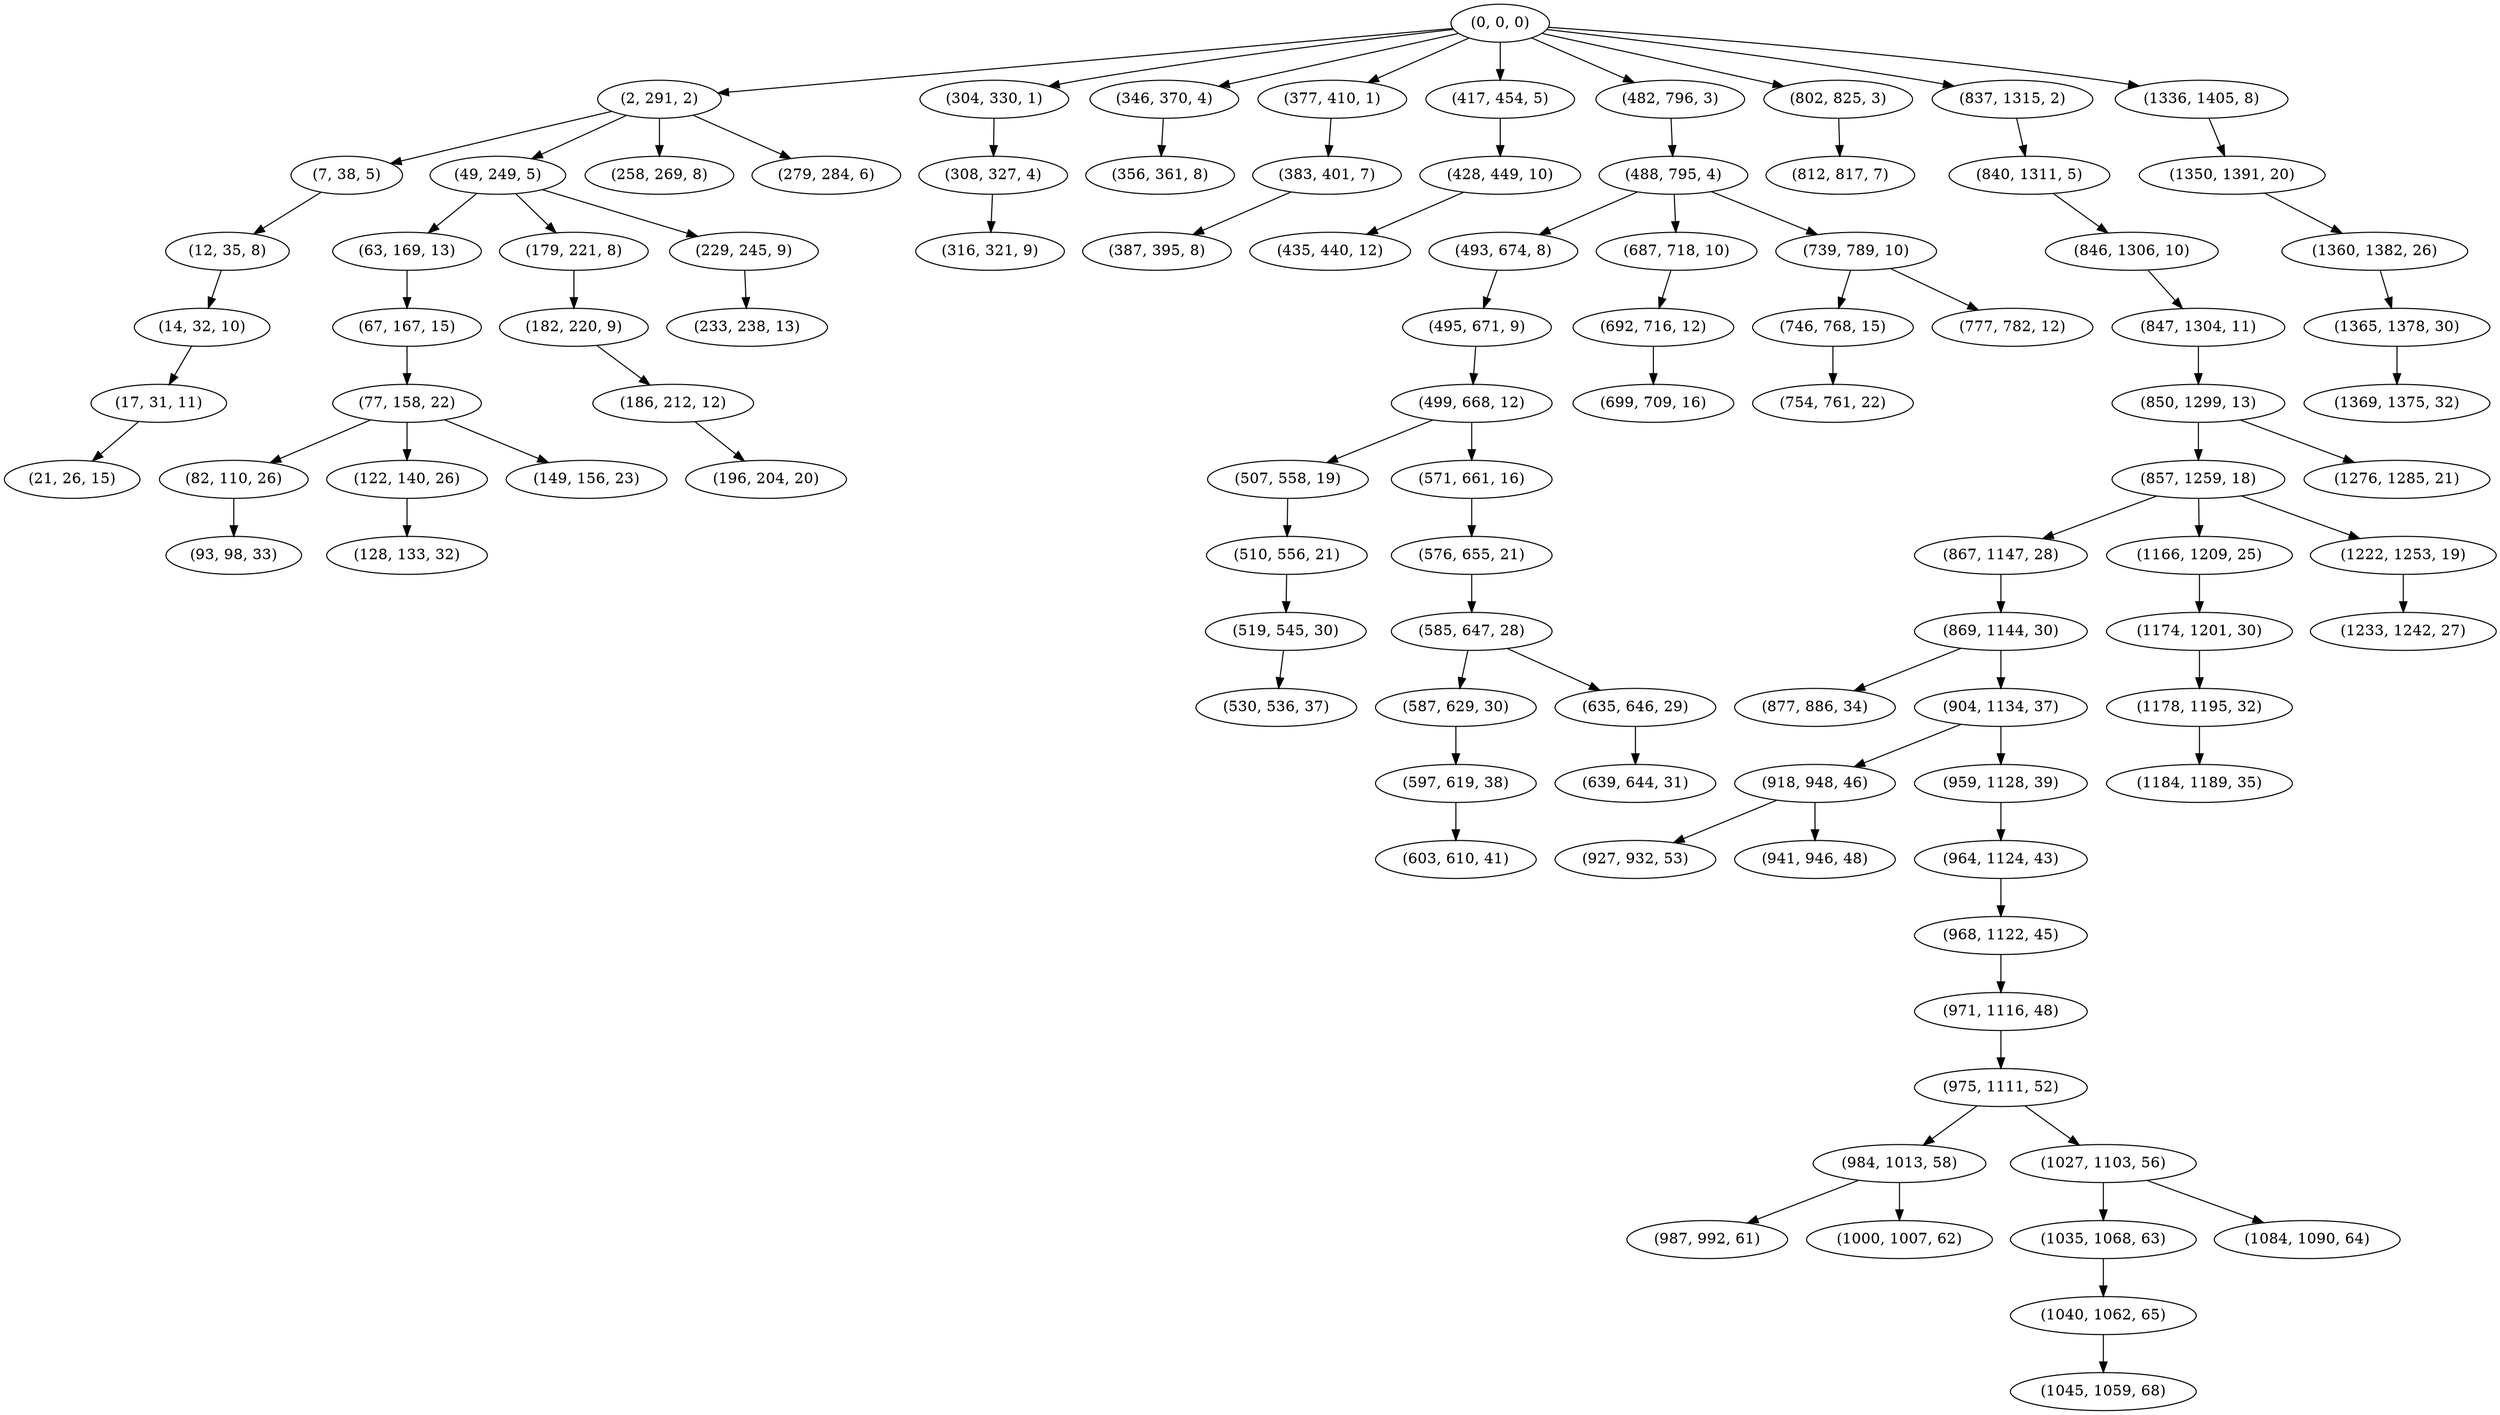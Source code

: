 digraph tree {
    "(0, 0, 0)";
    "(2, 291, 2)";
    "(7, 38, 5)";
    "(12, 35, 8)";
    "(14, 32, 10)";
    "(17, 31, 11)";
    "(21, 26, 15)";
    "(49, 249, 5)";
    "(63, 169, 13)";
    "(67, 167, 15)";
    "(77, 158, 22)";
    "(82, 110, 26)";
    "(93, 98, 33)";
    "(122, 140, 26)";
    "(128, 133, 32)";
    "(149, 156, 23)";
    "(179, 221, 8)";
    "(182, 220, 9)";
    "(186, 212, 12)";
    "(196, 204, 20)";
    "(229, 245, 9)";
    "(233, 238, 13)";
    "(258, 269, 8)";
    "(279, 284, 6)";
    "(304, 330, 1)";
    "(308, 327, 4)";
    "(316, 321, 9)";
    "(346, 370, 4)";
    "(356, 361, 8)";
    "(377, 410, 1)";
    "(383, 401, 7)";
    "(387, 395, 8)";
    "(417, 454, 5)";
    "(428, 449, 10)";
    "(435, 440, 12)";
    "(482, 796, 3)";
    "(488, 795, 4)";
    "(493, 674, 8)";
    "(495, 671, 9)";
    "(499, 668, 12)";
    "(507, 558, 19)";
    "(510, 556, 21)";
    "(519, 545, 30)";
    "(530, 536, 37)";
    "(571, 661, 16)";
    "(576, 655, 21)";
    "(585, 647, 28)";
    "(587, 629, 30)";
    "(597, 619, 38)";
    "(603, 610, 41)";
    "(635, 646, 29)";
    "(639, 644, 31)";
    "(687, 718, 10)";
    "(692, 716, 12)";
    "(699, 709, 16)";
    "(739, 789, 10)";
    "(746, 768, 15)";
    "(754, 761, 22)";
    "(777, 782, 12)";
    "(802, 825, 3)";
    "(812, 817, 7)";
    "(837, 1315, 2)";
    "(840, 1311, 5)";
    "(846, 1306, 10)";
    "(847, 1304, 11)";
    "(850, 1299, 13)";
    "(857, 1259, 18)";
    "(867, 1147, 28)";
    "(869, 1144, 30)";
    "(877, 886, 34)";
    "(904, 1134, 37)";
    "(918, 948, 46)";
    "(927, 932, 53)";
    "(941, 946, 48)";
    "(959, 1128, 39)";
    "(964, 1124, 43)";
    "(968, 1122, 45)";
    "(971, 1116, 48)";
    "(975, 1111, 52)";
    "(984, 1013, 58)";
    "(987, 992, 61)";
    "(1000, 1007, 62)";
    "(1027, 1103, 56)";
    "(1035, 1068, 63)";
    "(1040, 1062, 65)";
    "(1045, 1059, 68)";
    "(1084, 1090, 64)";
    "(1166, 1209, 25)";
    "(1174, 1201, 30)";
    "(1178, 1195, 32)";
    "(1184, 1189, 35)";
    "(1222, 1253, 19)";
    "(1233, 1242, 27)";
    "(1276, 1285, 21)";
    "(1336, 1405, 8)";
    "(1350, 1391, 20)";
    "(1360, 1382, 26)";
    "(1365, 1378, 30)";
    "(1369, 1375, 32)";
    "(0, 0, 0)" -> "(2, 291, 2)";
    "(0, 0, 0)" -> "(304, 330, 1)";
    "(0, 0, 0)" -> "(346, 370, 4)";
    "(0, 0, 0)" -> "(377, 410, 1)";
    "(0, 0, 0)" -> "(417, 454, 5)";
    "(0, 0, 0)" -> "(482, 796, 3)";
    "(0, 0, 0)" -> "(802, 825, 3)";
    "(0, 0, 0)" -> "(837, 1315, 2)";
    "(0, 0, 0)" -> "(1336, 1405, 8)";
    "(2, 291, 2)" -> "(7, 38, 5)";
    "(2, 291, 2)" -> "(49, 249, 5)";
    "(2, 291, 2)" -> "(258, 269, 8)";
    "(2, 291, 2)" -> "(279, 284, 6)";
    "(7, 38, 5)" -> "(12, 35, 8)";
    "(12, 35, 8)" -> "(14, 32, 10)";
    "(14, 32, 10)" -> "(17, 31, 11)";
    "(17, 31, 11)" -> "(21, 26, 15)";
    "(49, 249, 5)" -> "(63, 169, 13)";
    "(49, 249, 5)" -> "(179, 221, 8)";
    "(49, 249, 5)" -> "(229, 245, 9)";
    "(63, 169, 13)" -> "(67, 167, 15)";
    "(67, 167, 15)" -> "(77, 158, 22)";
    "(77, 158, 22)" -> "(82, 110, 26)";
    "(77, 158, 22)" -> "(122, 140, 26)";
    "(77, 158, 22)" -> "(149, 156, 23)";
    "(82, 110, 26)" -> "(93, 98, 33)";
    "(122, 140, 26)" -> "(128, 133, 32)";
    "(179, 221, 8)" -> "(182, 220, 9)";
    "(182, 220, 9)" -> "(186, 212, 12)";
    "(186, 212, 12)" -> "(196, 204, 20)";
    "(229, 245, 9)" -> "(233, 238, 13)";
    "(304, 330, 1)" -> "(308, 327, 4)";
    "(308, 327, 4)" -> "(316, 321, 9)";
    "(346, 370, 4)" -> "(356, 361, 8)";
    "(377, 410, 1)" -> "(383, 401, 7)";
    "(383, 401, 7)" -> "(387, 395, 8)";
    "(417, 454, 5)" -> "(428, 449, 10)";
    "(428, 449, 10)" -> "(435, 440, 12)";
    "(482, 796, 3)" -> "(488, 795, 4)";
    "(488, 795, 4)" -> "(493, 674, 8)";
    "(488, 795, 4)" -> "(687, 718, 10)";
    "(488, 795, 4)" -> "(739, 789, 10)";
    "(493, 674, 8)" -> "(495, 671, 9)";
    "(495, 671, 9)" -> "(499, 668, 12)";
    "(499, 668, 12)" -> "(507, 558, 19)";
    "(499, 668, 12)" -> "(571, 661, 16)";
    "(507, 558, 19)" -> "(510, 556, 21)";
    "(510, 556, 21)" -> "(519, 545, 30)";
    "(519, 545, 30)" -> "(530, 536, 37)";
    "(571, 661, 16)" -> "(576, 655, 21)";
    "(576, 655, 21)" -> "(585, 647, 28)";
    "(585, 647, 28)" -> "(587, 629, 30)";
    "(585, 647, 28)" -> "(635, 646, 29)";
    "(587, 629, 30)" -> "(597, 619, 38)";
    "(597, 619, 38)" -> "(603, 610, 41)";
    "(635, 646, 29)" -> "(639, 644, 31)";
    "(687, 718, 10)" -> "(692, 716, 12)";
    "(692, 716, 12)" -> "(699, 709, 16)";
    "(739, 789, 10)" -> "(746, 768, 15)";
    "(739, 789, 10)" -> "(777, 782, 12)";
    "(746, 768, 15)" -> "(754, 761, 22)";
    "(802, 825, 3)" -> "(812, 817, 7)";
    "(837, 1315, 2)" -> "(840, 1311, 5)";
    "(840, 1311, 5)" -> "(846, 1306, 10)";
    "(846, 1306, 10)" -> "(847, 1304, 11)";
    "(847, 1304, 11)" -> "(850, 1299, 13)";
    "(850, 1299, 13)" -> "(857, 1259, 18)";
    "(850, 1299, 13)" -> "(1276, 1285, 21)";
    "(857, 1259, 18)" -> "(867, 1147, 28)";
    "(857, 1259, 18)" -> "(1166, 1209, 25)";
    "(857, 1259, 18)" -> "(1222, 1253, 19)";
    "(867, 1147, 28)" -> "(869, 1144, 30)";
    "(869, 1144, 30)" -> "(877, 886, 34)";
    "(869, 1144, 30)" -> "(904, 1134, 37)";
    "(904, 1134, 37)" -> "(918, 948, 46)";
    "(904, 1134, 37)" -> "(959, 1128, 39)";
    "(918, 948, 46)" -> "(927, 932, 53)";
    "(918, 948, 46)" -> "(941, 946, 48)";
    "(959, 1128, 39)" -> "(964, 1124, 43)";
    "(964, 1124, 43)" -> "(968, 1122, 45)";
    "(968, 1122, 45)" -> "(971, 1116, 48)";
    "(971, 1116, 48)" -> "(975, 1111, 52)";
    "(975, 1111, 52)" -> "(984, 1013, 58)";
    "(975, 1111, 52)" -> "(1027, 1103, 56)";
    "(984, 1013, 58)" -> "(987, 992, 61)";
    "(984, 1013, 58)" -> "(1000, 1007, 62)";
    "(1027, 1103, 56)" -> "(1035, 1068, 63)";
    "(1027, 1103, 56)" -> "(1084, 1090, 64)";
    "(1035, 1068, 63)" -> "(1040, 1062, 65)";
    "(1040, 1062, 65)" -> "(1045, 1059, 68)";
    "(1166, 1209, 25)" -> "(1174, 1201, 30)";
    "(1174, 1201, 30)" -> "(1178, 1195, 32)";
    "(1178, 1195, 32)" -> "(1184, 1189, 35)";
    "(1222, 1253, 19)" -> "(1233, 1242, 27)";
    "(1336, 1405, 8)" -> "(1350, 1391, 20)";
    "(1350, 1391, 20)" -> "(1360, 1382, 26)";
    "(1360, 1382, 26)" -> "(1365, 1378, 30)";
    "(1365, 1378, 30)" -> "(1369, 1375, 32)";
}
